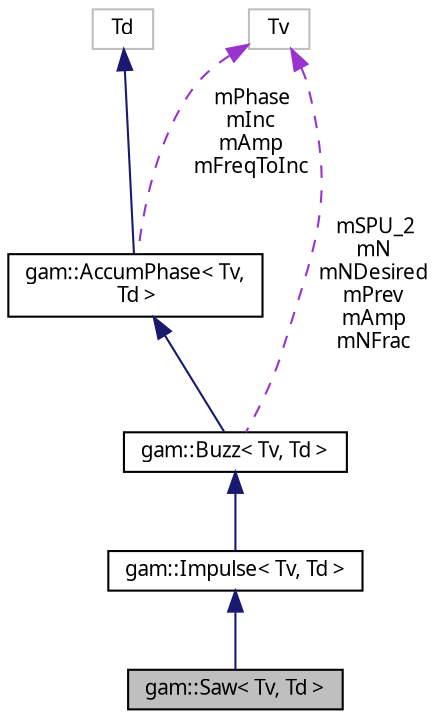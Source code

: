 digraph "gam::Saw&lt; Tv, Td &gt;"
{
 // LATEX_PDF_SIZE
  bgcolor="transparent";
  edge [fontname="FreeSans.ttf",fontsize="10",labelfontname="FreeSans.ttf",labelfontsize="10"];
  node [fontname="FreeSans.ttf",fontsize="10",shape=record];
  Node1 [label="gam::Saw\< Tv, Td \>",height=0.2,width=0.4,color="black", fillcolor="grey75", style="filled", fontcolor="black",tooltip="Band-limited saw wave."];
  Node2 -> Node1 [dir="back",color="midnightblue",fontsize="10",style="solid",fontname="FreeSans.ttf"];
  Node2 [label="gam::Impulse\< Tv, Td \>",height=0.2,width=0.4,color="black",URL="$structgam_1_1_impulse.html",tooltip="Band-limited impulse train."];
  Node3 -> Node2 [dir="back",color="midnightblue",fontsize="10",style="solid",fontname="FreeSans.ttf"];
  Node3 [label="gam::Buzz\< Tv, Td \>",height=0.2,width=0.4,color="black",URL="$classgam_1_1_buzz.html",tooltip="Sum of cosine waves."];
  Node4 -> Node3 [dir="back",color="midnightblue",fontsize="10",style="solid",fontname="FreeSans.ttf"];
  Node4 [label="gam::AccumPhase\< Tv,\l Td \>",height=0.2,width=0.4,color="black",URL="$classgam_1_1_accum_phase.html",tooltip="Floating-point phase accumulator with output in [-A, A)"];
  Node5 -> Node4 [dir="back",color="midnightblue",fontsize="10",style="solid",fontname="FreeSans.ttf"];
  Node5 [label="Td",height=0.2,width=0.4,color="grey75",tooltip=" "];
  Node6 -> Node4 [dir="back",color="darkorchid3",fontsize="10",style="dashed",label=" mPhase\nmInc\nmAmp\nmFreqToInc" ,fontname="FreeSans.ttf"];
  Node6 [label="Tv",height=0.2,width=0.4,color="grey75",tooltip=" "];
  Node6 -> Node3 [dir="back",color="darkorchid3",fontsize="10",style="dashed",label=" mSPU_2\nmN\nmNDesired\nmPrev\nmAmp\nmNFrac" ,fontname="FreeSans.ttf"];
}
